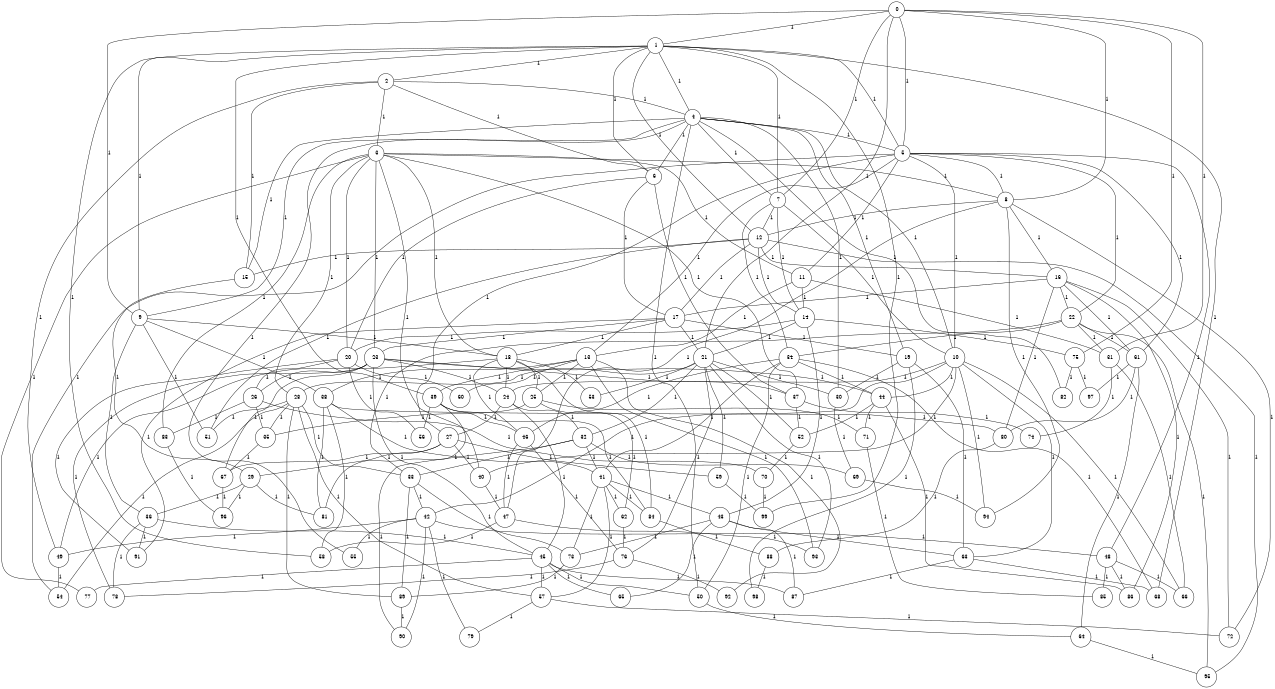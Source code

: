 graph G {
size="8.5,11;"
ratio = "expand;"
fixedsize="true;"
overlap="scale;"
node[shape=circle,width=.12,hight=.12,fontsize=12]
edge[fontsize=12]

0[label=" 0" color=black, pos="2.1338993,0.5443318!"];
1[label=" 1" color=black, pos="0.49071992,0.10545646!"];
2[label=" 2" color=black, pos="0.69164284,1.8637201!"];
3[label=" 3" color=black, pos="1.9324395,0.76754831!"];
4[label=" 4" color=black, pos="2.9431808,1.2072726!"];
5[label=" 5" color=black, pos="1.316196,0.11327821!"];
6[label=" 6" color=black, pos="1.3874286,1.981785!"];
7[label=" 7" color=black, pos="0.70484817,2.4046762!"];
8[label=" 8" color=black, pos="1.4274835,1.825191!"];
9[label=" 9" color=black, pos="0.39040687,1.5603937!"];
10[label=" 10" color=black, pos="1.167581,1.6595612!"];
11[label=" 11" color=black, pos="2.2659755,0.022902622!"];
12[label=" 12" color=black, pos="2.6374926,0.62248116!"];
13[label=" 13" color=black, pos="1.0731004,2.1315967!"];
14[label=" 14" color=black, pos="0.21845088,1.6539945!"];
15[label=" 15" color=black, pos="0.098556265,1.7620465!"];
16[label=" 16" color=black, pos="2.0076787,2.4442433!"];
17[label=" 17" color=black, pos="1.517885,2.4801353!"];
18[label=" 18" color=black, pos="2.4287508,0.78548652!"];
19[label=" 19" color=black, pos="0.56680597,0.90388259!"];
20[label=" 20" color=black, pos="0.038564398,2.1579873!"];
21[label=" 21" color=black, pos="1.2621231,2.5721939!"];
22[label=" 22" color=black, pos="2.4029657,2.403873!"];
23[label=" 23" color=black, pos="0.28485914,0.027561759!"];
24[label=" 24" color=black, pos="1.7531571,1.6906235!"];
25[label=" 25" color=black, pos="1.476442,2.9565081!"];
26[label=" 26" color=black, pos="2.3104553,1.5999192!"];
27[label=" 27" color=black, pos="2.5503838,0.081559836!"];
28[label=" 28" color=black, pos="2.0301655,0.70061303!"];
29[label=" 29" color=black, pos="2.5291311,1.7728627!"];
30[label=" 30" color=black, pos="2.4989954,2.4336187!"];
31[label=" 31" color=black, pos="2.3426552,0.076392379!"];
32[label=" 32" color=black, pos="2.9329855,1.3668544!"];
33[label=" 33" color=black, pos="0.93777461,2.3146204!"];
34[label=" 34" color=black, pos="1.0653571,0.12549109!"];
35[label=" 35" color=black, pos="2.4183414,0.20468909!"];
36[label=" 36" color=black, pos="1.446598,1.7407957!"];
37[label=" 37" color=black, pos="1.1781091,1.9078259!"];
38[label=" 38" color=black, pos="2.690394,2.460959!"];
39[label=" 39" color=black, pos="1.8026251,2.1288615!"];
40[label=" 40" color=black, pos="1.3043672,0.14503817!"];
41[label=" 41" color=black, pos="2.8190784,1.4903717!"];
42[label=" 42" color=black, pos="2.3741983,1.5001764!"];
43[label=" 43" color=black, pos="0.82291368,0.2410467!"];
44[label=" 44" color=black, pos="2.6101676,2.2452408!"];
45[label=" 45" color=black, pos="0.49550066,1.4653811!"];
46[label=" 46" color=black, pos="2.4945114,1.2189439!"];
47[label=" 47" color=black, pos="2.4636914,2.0327471!"];
48[label=" 48" color=black, pos="0.84352135,2.0102004!"];
49[label=" 49" color=black, pos="1.6374438,2.5470352!"];
50[label=" 50" color=black, pos="1.1164348,2.8041818!"];
51[label=" 51" color=black, pos="0.75207711,0.20886019!"];
52[label=" 52" color=black, pos="2.0270709,0.15052137!"];
53[label=" 53" color=black, pos="1.6071678,2.7084662!"];
54[label=" 54" color=black, pos="1.5422425,0.39881559!"];
55[label=" 55" color=black, pos="1.2752156,0.77399255!"];
56[label=" 56" color=black, pos="0.60934788,2.7813367!"];
57[label=" 57" color=black, pos="2.284765,0.25843384!"];
58[label=" 58" color=black, pos="0.37558351,0.34054826!"];
59[label=" 59" color=black, pos="0.10784418,1.4899053!"];
60[label=" 60" color=black, pos="0.0035094945,2.6574866!"];
61[label=" 61" color=black, pos="0.25632916,0.71235641!"];
62[label=" 62" color=black, pos="2.2933629,1.8045057!"];
63[label=" 63" color=black, pos="1.5427347,0.68731544!"];
64[label=" 64" color=black, pos="1.3626911,2.3988743!"];
65[label=" 65" color=black, pos="1.797024,2.0486559!"];
66[label=" 66" color=black, pos="1.7199238,1.3002681!"];
67[label=" 67" color=black, pos="0.93861263,2.962683!"];
68[label=" 68" color=black, pos="2.4306001,1.5527994!"];
69[label=" 69" color=black, pos="2.9861224,0.48550098!"];
70[label=" 70" color=black, pos="1.3763278,2.8480638!"];
71[label=" 71" color=black, pos="0.86850486,2.071145!"];
72[label=" 72" color=black, pos="0.0040313685,0.87865214!"];
73[label=" 73" color=black, pos="2.1273274,0.97366283!"];
74[label=" 74" color=black, pos="0.31651223,0.67501913!"];
75[label=" 75" color=black, pos="1.0641044,2.197247!"];
76[label=" 76" color=black, pos="0.25787176,2.1816337!"];
77[label=" 77" color=black, pos="1.0152022,1.5234795!"];
78[label=" 78" color=black, pos="2.9571414,2.3105925!"];
79[label=" 79" color=black, pos="0.90692263,0.056842255!"];
80[label=" 80" color=black, pos="1.8517568,0.71200934!"];
81[label=" 81" color=black, pos="2.8628025,0.82633536!"];
82[label=" 82" color=black, pos="2.9596031,1.4344396!"];
83[label=" 83" color=black, pos="1.1390566,0.51841194!"];
84[label=" 84" color=black, pos="2.3817329,2.6409226!"];
85[label=" 85" color=black, pos="0.36718041,1.7884652!"];
86[label=" 86" color=black, pos="0.53594545,1.149968!"];
87[label=" 87" color=black, pos="0.48079521,2.3538221!"];
88[label=" 88" color=black, pos="1.1423047,1.3116362!"];
89[label=" 89" color=black, pos="2.7515036,0.18442183!"];
90[label=" 90" color=black, pos="2.639326,0.73481417!"];
91[label=" 91" color=black, pos="0.25054794,0.17531108!"];
92[label=" 92" color=black, pos="1.9532718,1.029216!"];
93[label=" 93" color=black, pos="0.98063576,2.644774!"];
94[label=" 94" color=black, pos="0.91673894,2.9594493!"];
95[label=" 95" color=black, pos="0.0015523164,1.7300862!"];
96[label=" 96" color=black, pos="2.3791028,0.14896415!"];
97[label=" 97" color=black, pos="1.1796939,1.841713!"];
98[label=" 98" color=black, pos="0.95224737,2.5974026!"];
99[label=" 99" color=black, pos="1.8297533,0.8350762!"];
0--1[label="1"]
0--5[label="1"]
0--7[label="1"]
0--8[label="1"]
0--9[label="1"]
0--21[label="1"]
0--31[label="1"]
0--75[label="1"]
1--2[label="1"]
1--4[label="1"]
1--5[label="1"]
1--6[label="1"]
1--7[label="1"]
1--9[label="1"]
1--12[label="1"]
1--39[label="1"]
1--58[label="1"]
1--68[label="1"]
1--99[label="1"]
2--3[label="1"]
2--4[label="1"]
2--6[label="1"]
2--15[label="1"]
2--49[label="1"]
3--8[label="1"]
3--11[label="1"]
3--18[label="1"]
3--20[label="1"]
3--23[label="1"]
3--28[label="1"]
3--37[label="1"]
3--40[label="1"]
3--77[label="1"]
3--83[label="1"]
4--5[label="1"]
4--6[label="1"]
4--7[label="1"]
4--9[label="1"]
4--10[label="1"]
4--15[label="1"]
4--19[label="1"]
4--30[label="1"]
4--50[label="1"]
4--55[label="1"]
4--82[label="1"]
5--8[label="1"]
5--10[label="1"]
5--11[label="1"]
5--13[label="1"]
5--22[label="1"]
5--27[label="1"]
5--48[label="1"]
5--54[label="1"]
5--61[label="1"]
6--17[label="1"]
6--20[label="1"]
6--37[label="1"]
7--10[label="1"]
7--12[label="1"]
7--14[label="1"]
7--34[label="1"]
8--12[label="1"]
8--16[label="1"]
8--47[label="1"]
8--72[label="1"]
8--94[label="1"]
9--18[label="1"]
9--36[label="1"]
9--38[label="1"]
9--51[label="1"]
10--24[label="1"]
10--40[label="1"]
10--42[label="1"]
10--44[label="1"]
10--63[label="1"]
10--66[label="1"]
10--94[label="1"]
11--13[label="1"]
11--14[label="1"]
11--31[label="1"]
12--14[label="1"]
12--15[label="1"]
12--16[label="1"]
12--17[label="1"]
12--51[label="1"]
12--95[label="1"]
13--25[label="1"]
13--38[label="1"]
13--39[label="1"]
13--60[label="1"]
13--92[label="1"]
13--93[label="1"]
14--20[label="1"]
14--21[label="1"]
14--43[label="1"]
14--75[label="1"]
15--29[label="1"]
16--17[label="1"]
16--22[label="1"]
16--61[label="1"]
16--72[label="1"]
16--80[label="1"]
16--86[label="1"]
17--18[label="1"]
17--19[label="1"]
17--21[label="1"]
17--23[label="1"]
17--91[label="1"]
18--24[label="1"]
18--25[label="1"]
18--46[label="1"]
18--49[label="1"]
18--53[label="1"]
18--84[label="1"]
19--30[label="1"]
19--63[label="1"]
19--98[label="1"]
20--26[label="1"]
20--56[label="1"]
20--60[label="1"]
20--91[label="1"]
21--28[label="1"]
21--30[label="1"]
21--32[label="1"]
21--52[label="1"]
21--53[label="1"]
21--59[label="1"]
21--76[label="1"]
21--93[label="1"]
22--31[label="1"]
22--33[label="1"]
22--34[label="1"]
22--61[label="1"]
22--95[label="1"]
23--24[label="1"]
23--26[label="1"]
23--37[label="1"]
23--44[label="1"]
23--45[label="1"]
23--67[label="1"]
23--78[label="1"]
24--27[label="1"]
24--32[label="1"]
24--45[label="1"]
25--35[label="1"]
25--62[label="1"]
25--71[label="1"]
26--35[label="1"]
26--70[label="1"]
26--83[label="1"]
27--29[label="1"]
27--40[label="1"]
27--59[label="1"]
27--67[label="1"]
28--33[label="1"]
28--35[label="1"]
28--51[label="1"]
28--54[label="1"]
28--57[label="1"]
28--89[label="1"]
29--36[label="1"]
29--81[label="1"]
29--96[label="1"]
30--69[label="1"]
31--66[label="1"]
31--74[label="1"]
32--33[label="1"]
32--41[label="1"]
32--69[label="1"]
32--90[label="1"]
33--42[label="1"]
33--73[label="1"]
33--89[label="1"]
34--41[label="1"]
34--44[label="1"]
34--46[label="1"]
34--50[label="1"]
34--68[label="1"]
35--67[label="1"]
36--45[label="1"]
36--78[label="1"]
36--91[label="1"]
37--52[label="1"]
37--74[label="1"]
38--41[label="1"]
38--58[label="1"]
38--80[label="1"]
38--81[label="1"]
39--46[label="1"]
39--56[label="1"]
39--81[label="1"]
39--84[label="1"]
40--47[label="1"]
41--43[label="1"]
41--57[label="1"]
41--62[label="1"]
41--73[label="1"]
41--84[label="1"]
42--48[label="1"]
42--49[label="1"]
42--55[label="1"]
42--79[label="1"]
42--90[label="1"]
43--63[label="1"]
43--65[label="1"]
43--73[label="1"]
43--87[label="1"]
44--52[label="1"]
44--71[label="1"]
44--86[label="1"]
45--50[label="1"]
45--57[label="1"]
45--65[label="1"]
45--77[label="1"]
45--87[label="1"]
46--47[label="1"]
46--76[label="1"]
47--58[label="1"]
47--93[label="1"]
48--66[label="1"]
48--85[label="1"]
48--86[label="1"]
49--54[label="1"]
50--64[label="1"]
52--70[label="1"]
57--72[label="1"]
57--79[label="1"]
59--99[label="1"]
61--64[label="1"]
61--80[label="1"]
61--97[label="1"]
62--76[label="1"]
63--68[label="1"]
63--87[label="1"]
64--95[label="1"]
67--96[label="1"]
69--94[label="1"]
70--99[label="1"]
71--85[label="1"]
73--89[label="1"]
75--82[label="1"]
75--97[label="1"]
76--78[label="1"]
76--92[label="1"]
80--88[label="1"]
83--96[label="1"]
84--88[label="1"]
88--98[label="1"]
89--90[label="1"]

}
